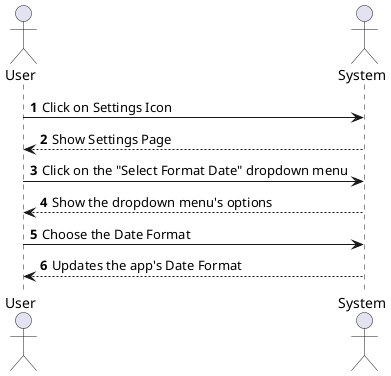 @startuml
'https://plantuml.com/sequence-diagram

autonumber

Actor "User" as user
Actor "System" as sys

user -> sys : Click on Settings Icon
user <-- sys : Show Settings Page

user -> sys : Click on the "Select Format Date" dropdown menu
user <-- sys : Show the dropdown menu's options

user -> sys : Choose the Date Format
user <-- sys : Updates the app's Date Format

@enduml